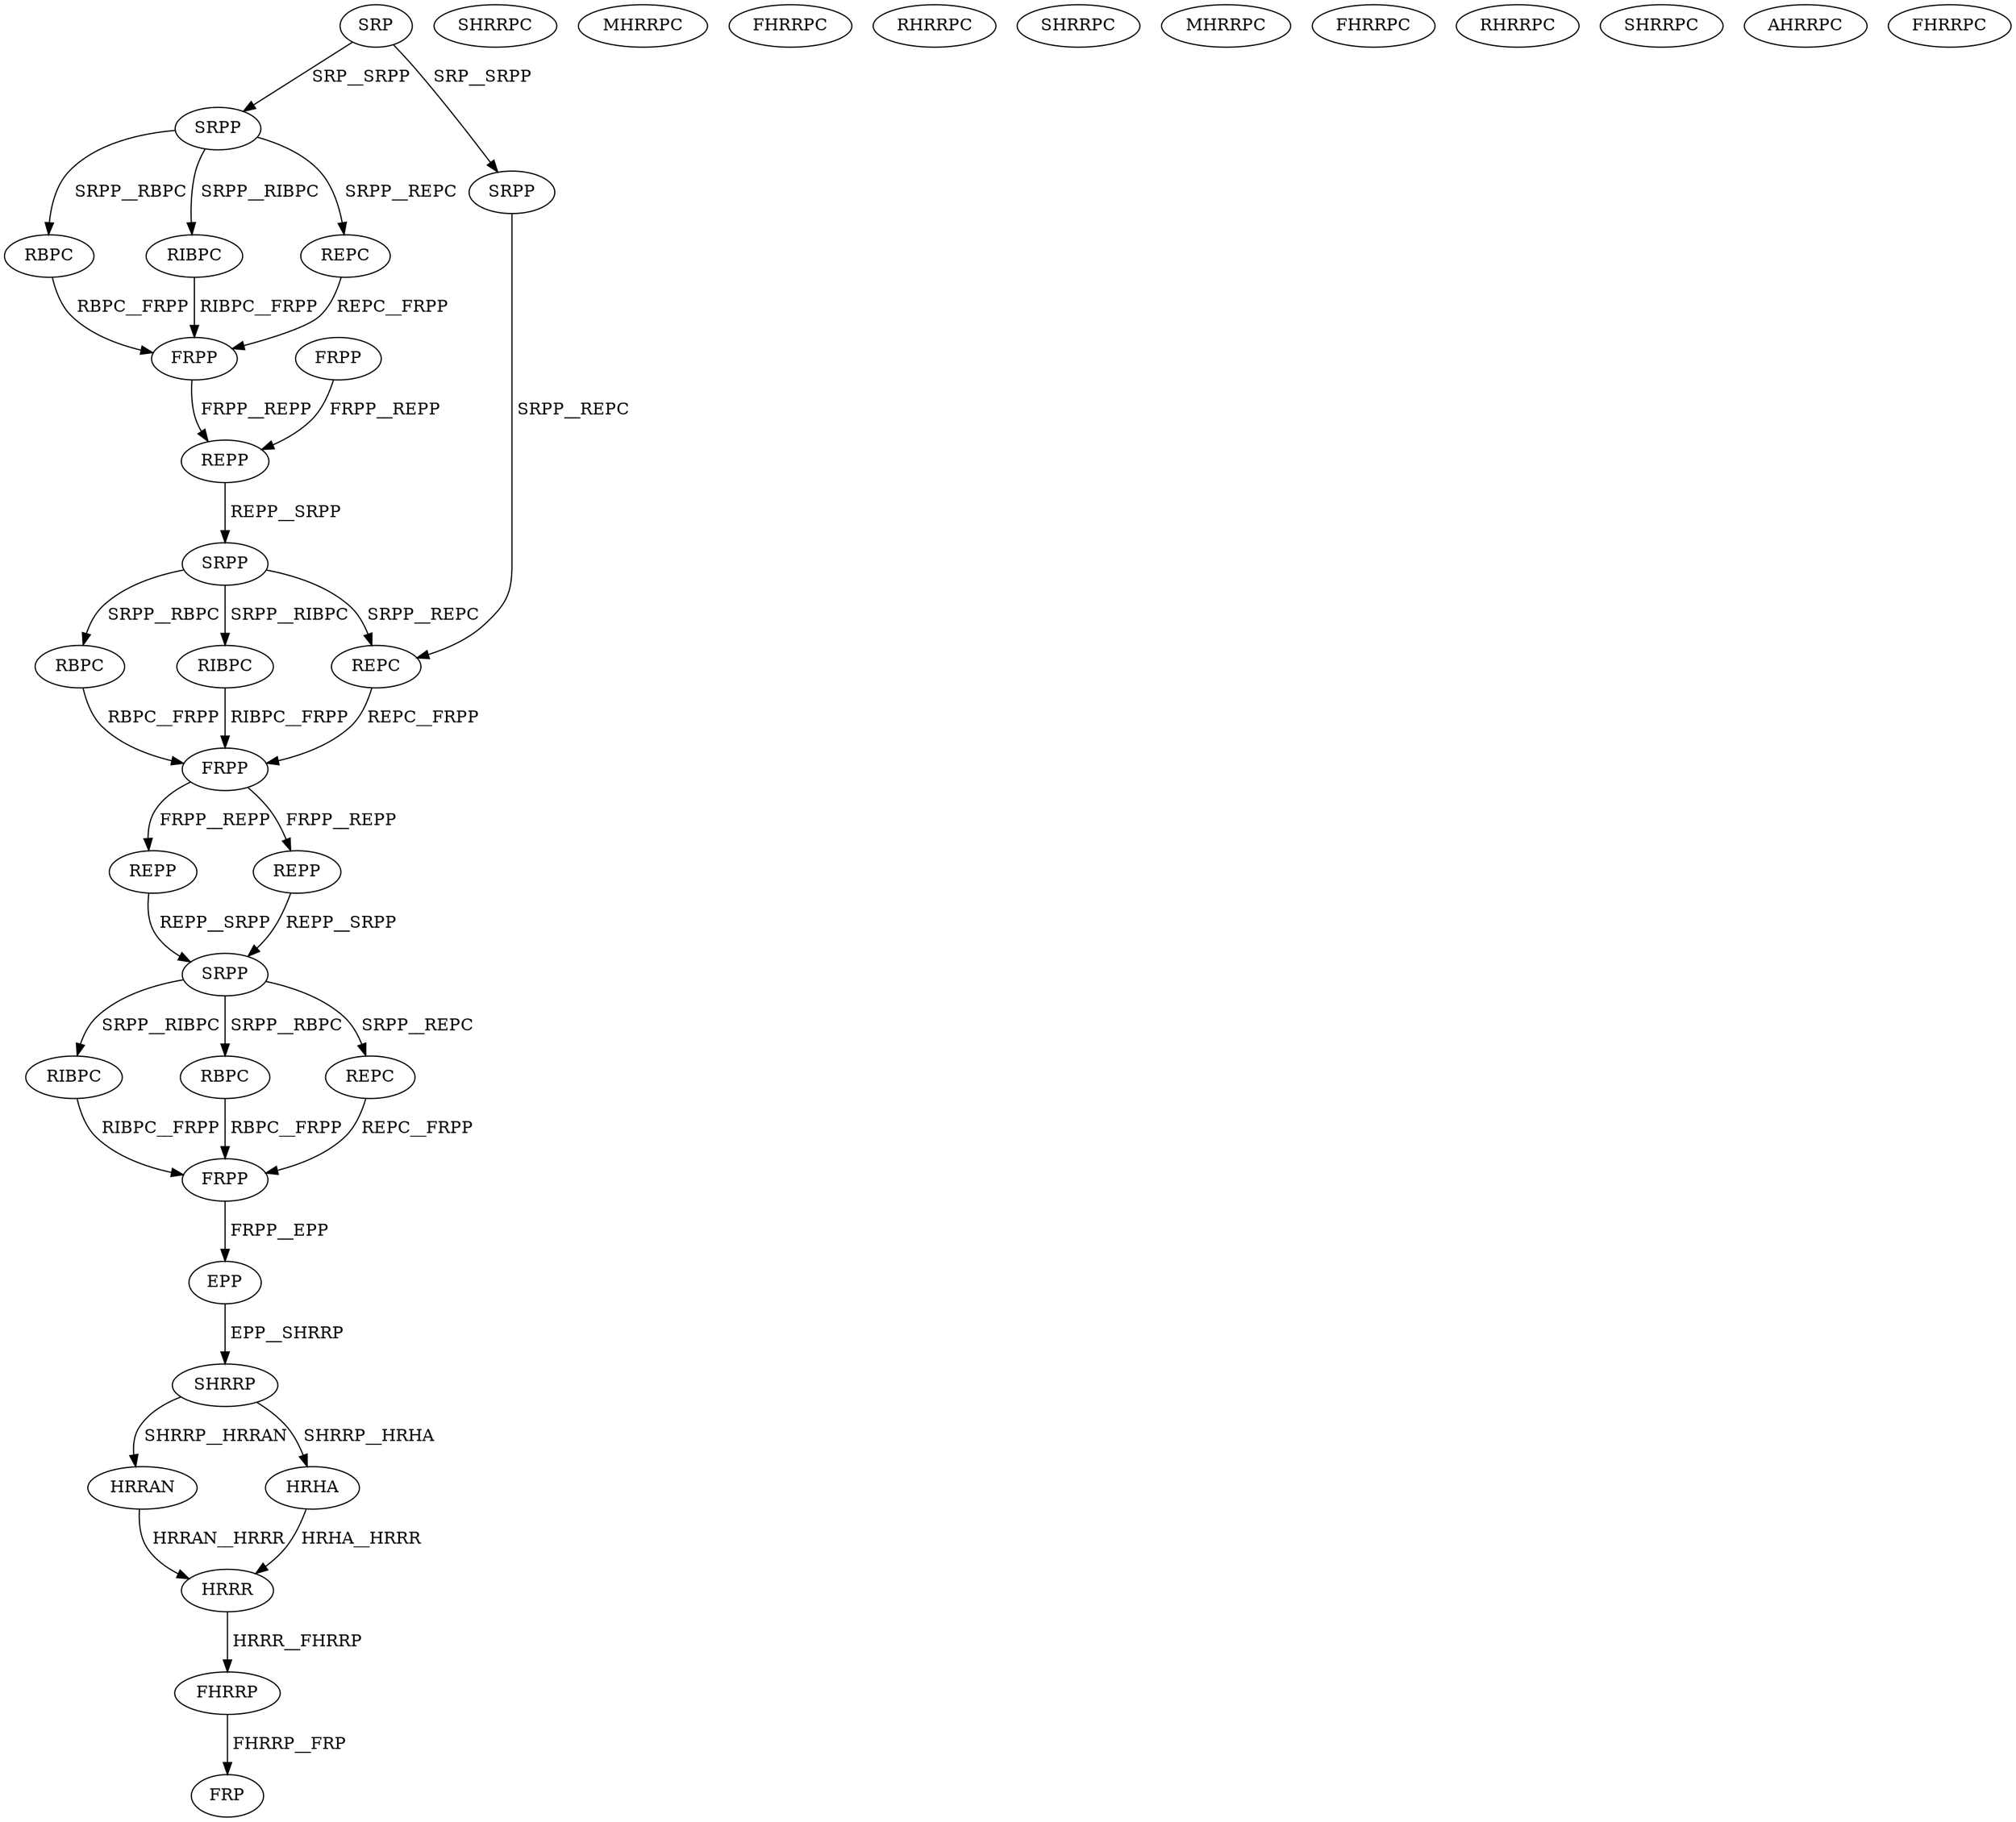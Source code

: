 digraph G { 
1 [label="SRP",color=black,fontcolor=black];
2 [label="SRPP",color=black,fontcolor=black];
3 [label="FRPP",color=black,fontcolor=black];
4 [label="RIBPC",color=black,fontcolor=black];
5 [label="REPC",color=black,fontcolor=black];
6 [label="RBPC",color=black,fontcolor=black];
7 [label="FRPP",color=black,fontcolor=black];
8 [label="SRPP",color=black,fontcolor=black];
9 [label="REPP",color=black,fontcolor=black];
10 [label="SRPP",color=black,fontcolor=black];
11 [label="REPC",color=black,fontcolor=black];
12 [label="RBPC",color=black,fontcolor=black];
13 [label="RIBPC",color=black,fontcolor=black];
14 [label="FRPP",color=black,fontcolor=black];
15 [label="REPP",color=black,fontcolor=black];
16 [label="REPP",color=black,fontcolor=black];
17 [label="SRPP",color=black,fontcolor=black];
18 [label="RIBPC",color=black,fontcolor=black];
19 [label="RBPC",color=black,fontcolor=black];
20 [label="REPC",color=black,fontcolor=black];
21 [label="FRPP",color=black,fontcolor=black];
22 [label="EPP",color=black,fontcolor=black];
23 [label="SHRRP",color=black,fontcolor=black];
24 [label="HRRAN",color=black,fontcolor=black];
25 [label="SHRRPC",color=black,fontcolor=black];
26 [label="MHRRPC",color=black,fontcolor=black];
27 [label="FHRRPC",color=black,fontcolor=black];
28 [label="HRHA",color=black,fontcolor=black];
29 [label="RHRRPC",color=black,fontcolor=black];
30 [label="SHRRPC",color=black,fontcolor=black];
31 [label="MHRRPC",color=black,fontcolor=black];
32 [label="FHRRPC",color=black,fontcolor=black];
33 [label="RHRRPC",color=black,fontcolor=black];
34 [label="SHRRPC",color=black,fontcolor=black];
35 [label="AHRRPC",color=black,fontcolor=black];
36 [label="FHRRPC",color=black,fontcolor=black];
37 [label="HRRR",color=black,fontcolor=black];
38 [label="FHRRP",color=black,fontcolor=black];
39 [label="FRP",color=black,fontcolor=black];
1->2[label=" SRP__SRPP",color=black,fontcolor=black];
1->8[label=" SRP__SRPP",color=black,fontcolor=black];
2->4[label=" SRPP__RIBPC",color=black,fontcolor=black];
2->5[label=" SRPP__REPC",color=black,fontcolor=black];
2->6[label=" SRPP__RBPC",color=black,fontcolor=black];
3->9[label=" FRPP__REPP",color=black,fontcolor=black];
4->7[label=" RIBPC__FRPP",color=black,fontcolor=black];
5->7[label=" REPC__FRPP",color=black,fontcolor=black];
6->7[label=" RBPC__FRPP",color=black,fontcolor=black];
7->9[label=" FRPP__REPP",color=black,fontcolor=black];
8->11[label=" SRPP__REPC",color=black,fontcolor=black];
9->10[label=" REPP__SRPP",color=black,fontcolor=black];
10->11[label=" SRPP__REPC",color=black,fontcolor=black];
10->12[label=" SRPP__RBPC",color=black,fontcolor=black];
10->13[label=" SRPP__RIBPC",color=black,fontcolor=black];
11->14[label=" REPC__FRPP",color=black,fontcolor=black];
12->14[label=" RBPC__FRPP",color=black,fontcolor=black];
13->14[label=" RIBPC__FRPP",color=black,fontcolor=black];
14->15[label=" FRPP__REPP",color=black,fontcolor=black];
14->16[label=" FRPP__REPP",color=black,fontcolor=black];
15->17[label=" REPP__SRPP",color=black,fontcolor=black];
16->17[label=" REPP__SRPP",color=black,fontcolor=black];
17->18[label=" SRPP__RIBPC",color=black,fontcolor=black];
17->19[label=" SRPP__RBPC",color=black,fontcolor=black];
17->20[label=" SRPP__REPC",color=black,fontcolor=black];
18->21[label=" RIBPC__FRPP",color=black,fontcolor=black];
19->21[label=" RBPC__FRPP",color=black,fontcolor=black];
20->21[label=" REPC__FRPP",color=black,fontcolor=black];
21->22[label=" FRPP__EPP",color=black,fontcolor=black];
22->23[label=" EPP__SHRRP",color=black,fontcolor=black];
23->24[label=" SHRRP__HRRAN",color=black,fontcolor=black];
23->28[label=" SHRRP__HRHA",color=black,fontcolor=black];
24->37[label=" HRRAN__HRRR",color=black,fontcolor=black];
28->37[label=" HRHA__HRRR",color=black,fontcolor=black];
37->38[label=" HRRR__FHRRP",color=black,fontcolor=black];
38->39[label=" FHRRP__FRP",color=black,fontcolor=black];
}
